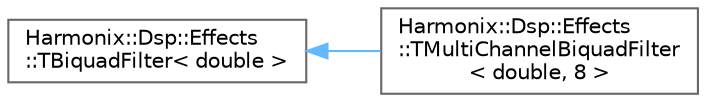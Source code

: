 digraph "Graphical Class Hierarchy"
{
 // INTERACTIVE_SVG=YES
 // LATEX_PDF_SIZE
  bgcolor="transparent";
  edge [fontname=Helvetica,fontsize=10,labelfontname=Helvetica,labelfontsize=10];
  node [fontname=Helvetica,fontsize=10,shape=box,height=0.2,width=0.4];
  rankdir="LR";
  Node0 [id="Node000000",label="Harmonix::Dsp::Effects\l::TBiquadFilter\< double \>",height=0.2,width=0.4,color="grey40", fillcolor="white", style="filled",URL="$df/def/structHarmonix_1_1Dsp_1_1Effects_1_1TBiquadFilter.html",tooltip=" "];
  Node0 -> Node1 [id="edge5244_Node000000_Node000001",dir="back",color="steelblue1",style="solid",tooltip=" "];
  Node1 [id="Node000001",label="Harmonix::Dsp::Effects\l::TMultiChannelBiquadFilter\l\< double, 8 \>",height=0.2,width=0.4,color="grey40", fillcolor="white", style="filled",URL="$d7/d6b/classHarmonix_1_1Dsp_1_1Effects_1_1TMultiChannelBiquadFilter.html",tooltip=" "];
}
